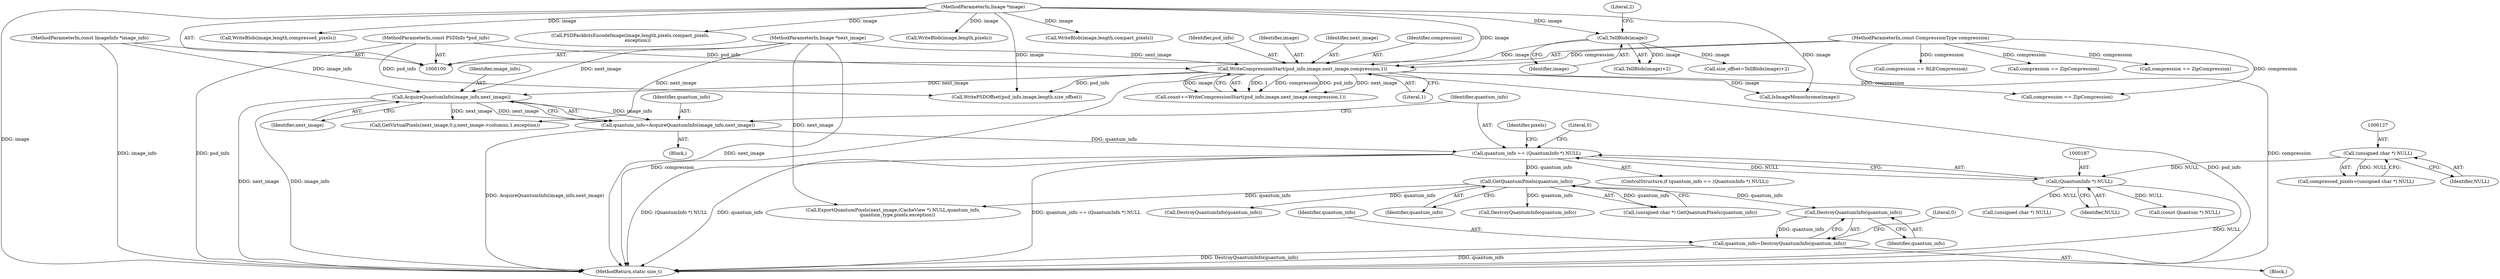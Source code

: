 digraph "0_ImageMagick_8a43abefb38c5e29138e1c9c515b313363541c06@pointer" {
"1000220" [label="(Call,DestroyQuantumInfo(quantum_info))"];
"1000195" [label="(Call,GetQuantumPixels(quantum_info))"];
"1000184" [label="(Call,quantum_info == (QuantumInfo *) NULL)"];
"1000178" [label="(Call,quantum_info=AcquireQuantumInfo(image_info,next_image))"];
"1000180" [label="(Call,AcquireQuantumInfo(image_info,next_image))"];
"1000102" [label="(MethodParameterIn,const ImageInfo *image_info)"];
"1000148" [label="(Call,WriteCompressionStart(psd_info,image,next_image,compression,1))"];
"1000101" [label="(MethodParameterIn,const PSDInfo *psd_info)"];
"1000143" [label="(Call,TellBlob(image))"];
"1000103" [label="(MethodParameterIn,Image *image)"];
"1000104" [label="(MethodParameterIn,Image *next_image)"];
"1000109" [label="(MethodParameterIn,const CompressionType compression)"];
"1000186" [label="(Call,(QuantumInfo *) NULL)"];
"1000126" [label="(Call,(unsigned char *) NULL)"];
"1000218" [label="(Call,quantum_info=DestroyQuantumInfo(quantum_info))"];
"1000145" [label="(Literal,2)"];
"1000188" [label="(Identifier,NULL)"];
"1000149" [label="(Identifier,psd_info)"];
"1000293" [label="(Call,GetVirtualPixels(next_image,0,y,next_image->columns,1,exception))"];
"1000219" [label="(Identifier,quantum_info)"];
"1000146" [label="(Call,count+=WriteCompressionStart(psd_info,image,next_image,compression,1))"];
"1000142" [label="(Call,TellBlob(image)+2)"];
"1000221" [label="(Identifier,quantum_info)"];
"1000440" [label="(Call,WriteBlob(image,length,compressed_pixels))"];
"1000181" [label="(Identifier,image_info)"];
"1000124" [label="(Call,compressed_pixels=(unsigned char *) NULL)"];
"1000111" [label="(Block,)"];
"1000220" [label="(Call,DestroyQuantumInfo(quantum_info))"];
"1000190" [label="(Literal,0)"];
"1000140" [label="(Call,size_offset=TellBlob(image)+2)"];
"1000305" [label="(Call,(const Quantum *) NULL)"];
"1000148" [label="(Call,WriteCompressionStart(psd_info,image,next_image,compression,1))"];
"1000343" [label="(Call,compression == RLECompression)"];
"1000474" [label="(Call,DestroyQuantumInfo(quantum_info))"];
"1000218" [label="(Call,quantum_info=DestroyQuantumInfo(quantum_info))"];
"1000144" [label="(Identifier,image)"];
"1000214" [label="(Call,(unsigned char *) NULL)"];
"1000153" [label="(Literal,1)"];
"1000150" [label="(Identifier,image)"];
"1000151" [label="(Identifier,next_image)"];
"1000478" [label="(MethodReturn,static size_t)"];
"1000179" [label="(Identifier,quantum_info)"];
"1000217" [label="(Block,)"];
"1000126" [label="(Call,(unsigned char *) NULL)"];
"1000192" [label="(Identifier,pixels)"];
"1000349" [label="(Call,PSDPackbitsEncodeImage(image,length,pixels,compact_pixels,\n          exception))"];
"1000182" [label="(Identifier,next_image)"];
"1000196" [label="(Identifier,quantum_info)"];
"1000183" [label="(ControlStructure,if (quantum_info == (QuantumInfo *) NULL))"];
"1000267" [label="(Call,DestroyQuantumInfo(quantum_info))"];
"1000101" [label="(MethodParameterIn,const PSDInfo *psd_info)"];
"1000128" [label="(Identifier,NULL)"];
"1000184" [label="(Call,quantum_info == (QuantumInfo *) NULL)"];
"1000169" [label="(Call,IsImageMonochrome(image))"];
"1000311" [label="(Call,ExportQuantumPixels(next_image,(CacheView *) NULL,quantum_info,\n      quantum_type,pixels,exception))"];
"1000452" [label="(Call,WriteBlob(image,length,pixels))"];
"1000195" [label="(Call,GetQuantumPixels(quantum_info))"];
"1000143" [label="(Call,TellBlob(image))"];
"1000103" [label="(MethodParameterIn,Image *image)"];
"1000223" [label="(Literal,0)"];
"1000186" [label="(Call,(QuantumInfo *) NULL)"];
"1000109" [label="(MethodParameterIn,const CompressionType compression)"];
"1000178" [label="(Call,quantum_info=AcquireQuantumInfo(image_info,next_image))"];
"1000357" [label="(Call,WriteBlob(image,length,compact_pixels))"];
"1000457" [label="(Call,compression == ZipCompression)"];
"1000180" [label="(Call,AcquireQuantumInfo(image_info,next_image))"];
"1000185" [label="(Identifier,quantum_info)"];
"1000102" [label="(MethodParameterIn,const ImageInfo *image_info)"];
"1000104" [label="(MethodParameterIn,Image *next_image)"];
"1000152" [label="(Identifier,compression)"];
"1000198" [label="(Call,compression == ZipCompression)"];
"1000370" [label="(Call,compression == ZipCompression)"];
"1000363" [label="(Call,WritePSDOffset(psd_info,image,length,size_offset))"];
"1000193" [label="(Call,(unsigned char *) GetQuantumPixels(quantum_info))"];
"1000220" -> "1000218"  [label="AST: "];
"1000220" -> "1000221"  [label="CFG: "];
"1000221" -> "1000220"  [label="AST: "];
"1000218" -> "1000220"  [label="CFG: "];
"1000220" -> "1000218"  [label="DDG: quantum_info"];
"1000195" -> "1000220"  [label="DDG: quantum_info"];
"1000195" -> "1000193"  [label="AST: "];
"1000195" -> "1000196"  [label="CFG: "];
"1000196" -> "1000195"  [label="AST: "];
"1000193" -> "1000195"  [label="CFG: "];
"1000195" -> "1000193"  [label="DDG: quantum_info"];
"1000184" -> "1000195"  [label="DDG: quantum_info"];
"1000195" -> "1000267"  [label="DDG: quantum_info"];
"1000195" -> "1000311"  [label="DDG: quantum_info"];
"1000195" -> "1000474"  [label="DDG: quantum_info"];
"1000184" -> "1000183"  [label="AST: "];
"1000184" -> "1000186"  [label="CFG: "];
"1000185" -> "1000184"  [label="AST: "];
"1000186" -> "1000184"  [label="AST: "];
"1000190" -> "1000184"  [label="CFG: "];
"1000192" -> "1000184"  [label="CFG: "];
"1000184" -> "1000478"  [label="DDG: (QuantumInfo *) NULL"];
"1000184" -> "1000478"  [label="DDG: quantum_info"];
"1000184" -> "1000478"  [label="DDG: quantum_info == (QuantumInfo *) NULL"];
"1000178" -> "1000184"  [label="DDG: quantum_info"];
"1000186" -> "1000184"  [label="DDG: NULL"];
"1000178" -> "1000111"  [label="AST: "];
"1000178" -> "1000180"  [label="CFG: "];
"1000179" -> "1000178"  [label="AST: "];
"1000180" -> "1000178"  [label="AST: "];
"1000185" -> "1000178"  [label="CFG: "];
"1000178" -> "1000478"  [label="DDG: AcquireQuantumInfo(image_info,next_image)"];
"1000180" -> "1000178"  [label="DDG: image_info"];
"1000180" -> "1000178"  [label="DDG: next_image"];
"1000180" -> "1000182"  [label="CFG: "];
"1000181" -> "1000180"  [label="AST: "];
"1000182" -> "1000180"  [label="AST: "];
"1000180" -> "1000478"  [label="DDG: next_image"];
"1000180" -> "1000478"  [label="DDG: image_info"];
"1000102" -> "1000180"  [label="DDG: image_info"];
"1000148" -> "1000180"  [label="DDG: next_image"];
"1000104" -> "1000180"  [label="DDG: next_image"];
"1000180" -> "1000293"  [label="DDG: next_image"];
"1000102" -> "1000100"  [label="AST: "];
"1000102" -> "1000478"  [label="DDG: image_info"];
"1000148" -> "1000146"  [label="AST: "];
"1000148" -> "1000153"  [label="CFG: "];
"1000149" -> "1000148"  [label="AST: "];
"1000150" -> "1000148"  [label="AST: "];
"1000151" -> "1000148"  [label="AST: "];
"1000152" -> "1000148"  [label="AST: "];
"1000153" -> "1000148"  [label="AST: "];
"1000146" -> "1000148"  [label="CFG: "];
"1000148" -> "1000478"  [label="DDG: compression"];
"1000148" -> "1000478"  [label="DDG: psd_info"];
"1000148" -> "1000146"  [label="DDG: 1"];
"1000148" -> "1000146"  [label="DDG: compression"];
"1000148" -> "1000146"  [label="DDG: psd_info"];
"1000148" -> "1000146"  [label="DDG: next_image"];
"1000148" -> "1000146"  [label="DDG: image"];
"1000101" -> "1000148"  [label="DDG: psd_info"];
"1000143" -> "1000148"  [label="DDG: image"];
"1000103" -> "1000148"  [label="DDG: image"];
"1000104" -> "1000148"  [label="DDG: next_image"];
"1000109" -> "1000148"  [label="DDG: compression"];
"1000148" -> "1000169"  [label="DDG: image"];
"1000148" -> "1000198"  [label="DDG: compression"];
"1000148" -> "1000363"  [label="DDG: psd_info"];
"1000101" -> "1000100"  [label="AST: "];
"1000101" -> "1000478"  [label="DDG: psd_info"];
"1000101" -> "1000363"  [label="DDG: psd_info"];
"1000143" -> "1000142"  [label="AST: "];
"1000143" -> "1000144"  [label="CFG: "];
"1000144" -> "1000143"  [label="AST: "];
"1000145" -> "1000143"  [label="CFG: "];
"1000143" -> "1000140"  [label="DDG: image"];
"1000143" -> "1000142"  [label="DDG: image"];
"1000103" -> "1000143"  [label="DDG: image"];
"1000103" -> "1000100"  [label="AST: "];
"1000103" -> "1000478"  [label="DDG: image"];
"1000103" -> "1000169"  [label="DDG: image"];
"1000103" -> "1000349"  [label="DDG: image"];
"1000103" -> "1000357"  [label="DDG: image"];
"1000103" -> "1000363"  [label="DDG: image"];
"1000103" -> "1000440"  [label="DDG: image"];
"1000103" -> "1000452"  [label="DDG: image"];
"1000104" -> "1000100"  [label="AST: "];
"1000104" -> "1000478"  [label="DDG: next_image"];
"1000104" -> "1000293"  [label="DDG: next_image"];
"1000104" -> "1000311"  [label="DDG: next_image"];
"1000109" -> "1000100"  [label="AST: "];
"1000109" -> "1000478"  [label="DDG: compression"];
"1000109" -> "1000198"  [label="DDG: compression"];
"1000109" -> "1000343"  [label="DDG: compression"];
"1000109" -> "1000370"  [label="DDG: compression"];
"1000109" -> "1000457"  [label="DDG: compression"];
"1000186" -> "1000188"  [label="CFG: "];
"1000187" -> "1000186"  [label="AST: "];
"1000188" -> "1000186"  [label="AST: "];
"1000186" -> "1000478"  [label="DDG: NULL"];
"1000126" -> "1000186"  [label="DDG: NULL"];
"1000186" -> "1000214"  [label="DDG: NULL"];
"1000186" -> "1000305"  [label="DDG: NULL"];
"1000126" -> "1000124"  [label="AST: "];
"1000126" -> "1000128"  [label="CFG: "];
"1000127" -> "1000126"  [label="AST: "];
"1000128" -> "1000126"  [label="AST: "];
"1000124" -> "1000126"  [label="CFG: "];
"1000126" -> "1000124"  [label="DDG: NULL"];
"1000218" -> "1000217"  [label="AST: "];
"1000219" -> "1000218"  [label="AST: "];
"1000223" -> "1000218"  [label="CFG: "];
"1000218" -> "1000478"  [label="DDG: quantum_info"];
"1000218" -> "1000478"  [label="DDG: DestroyQuantumInfo(quantum_info)"];
}
